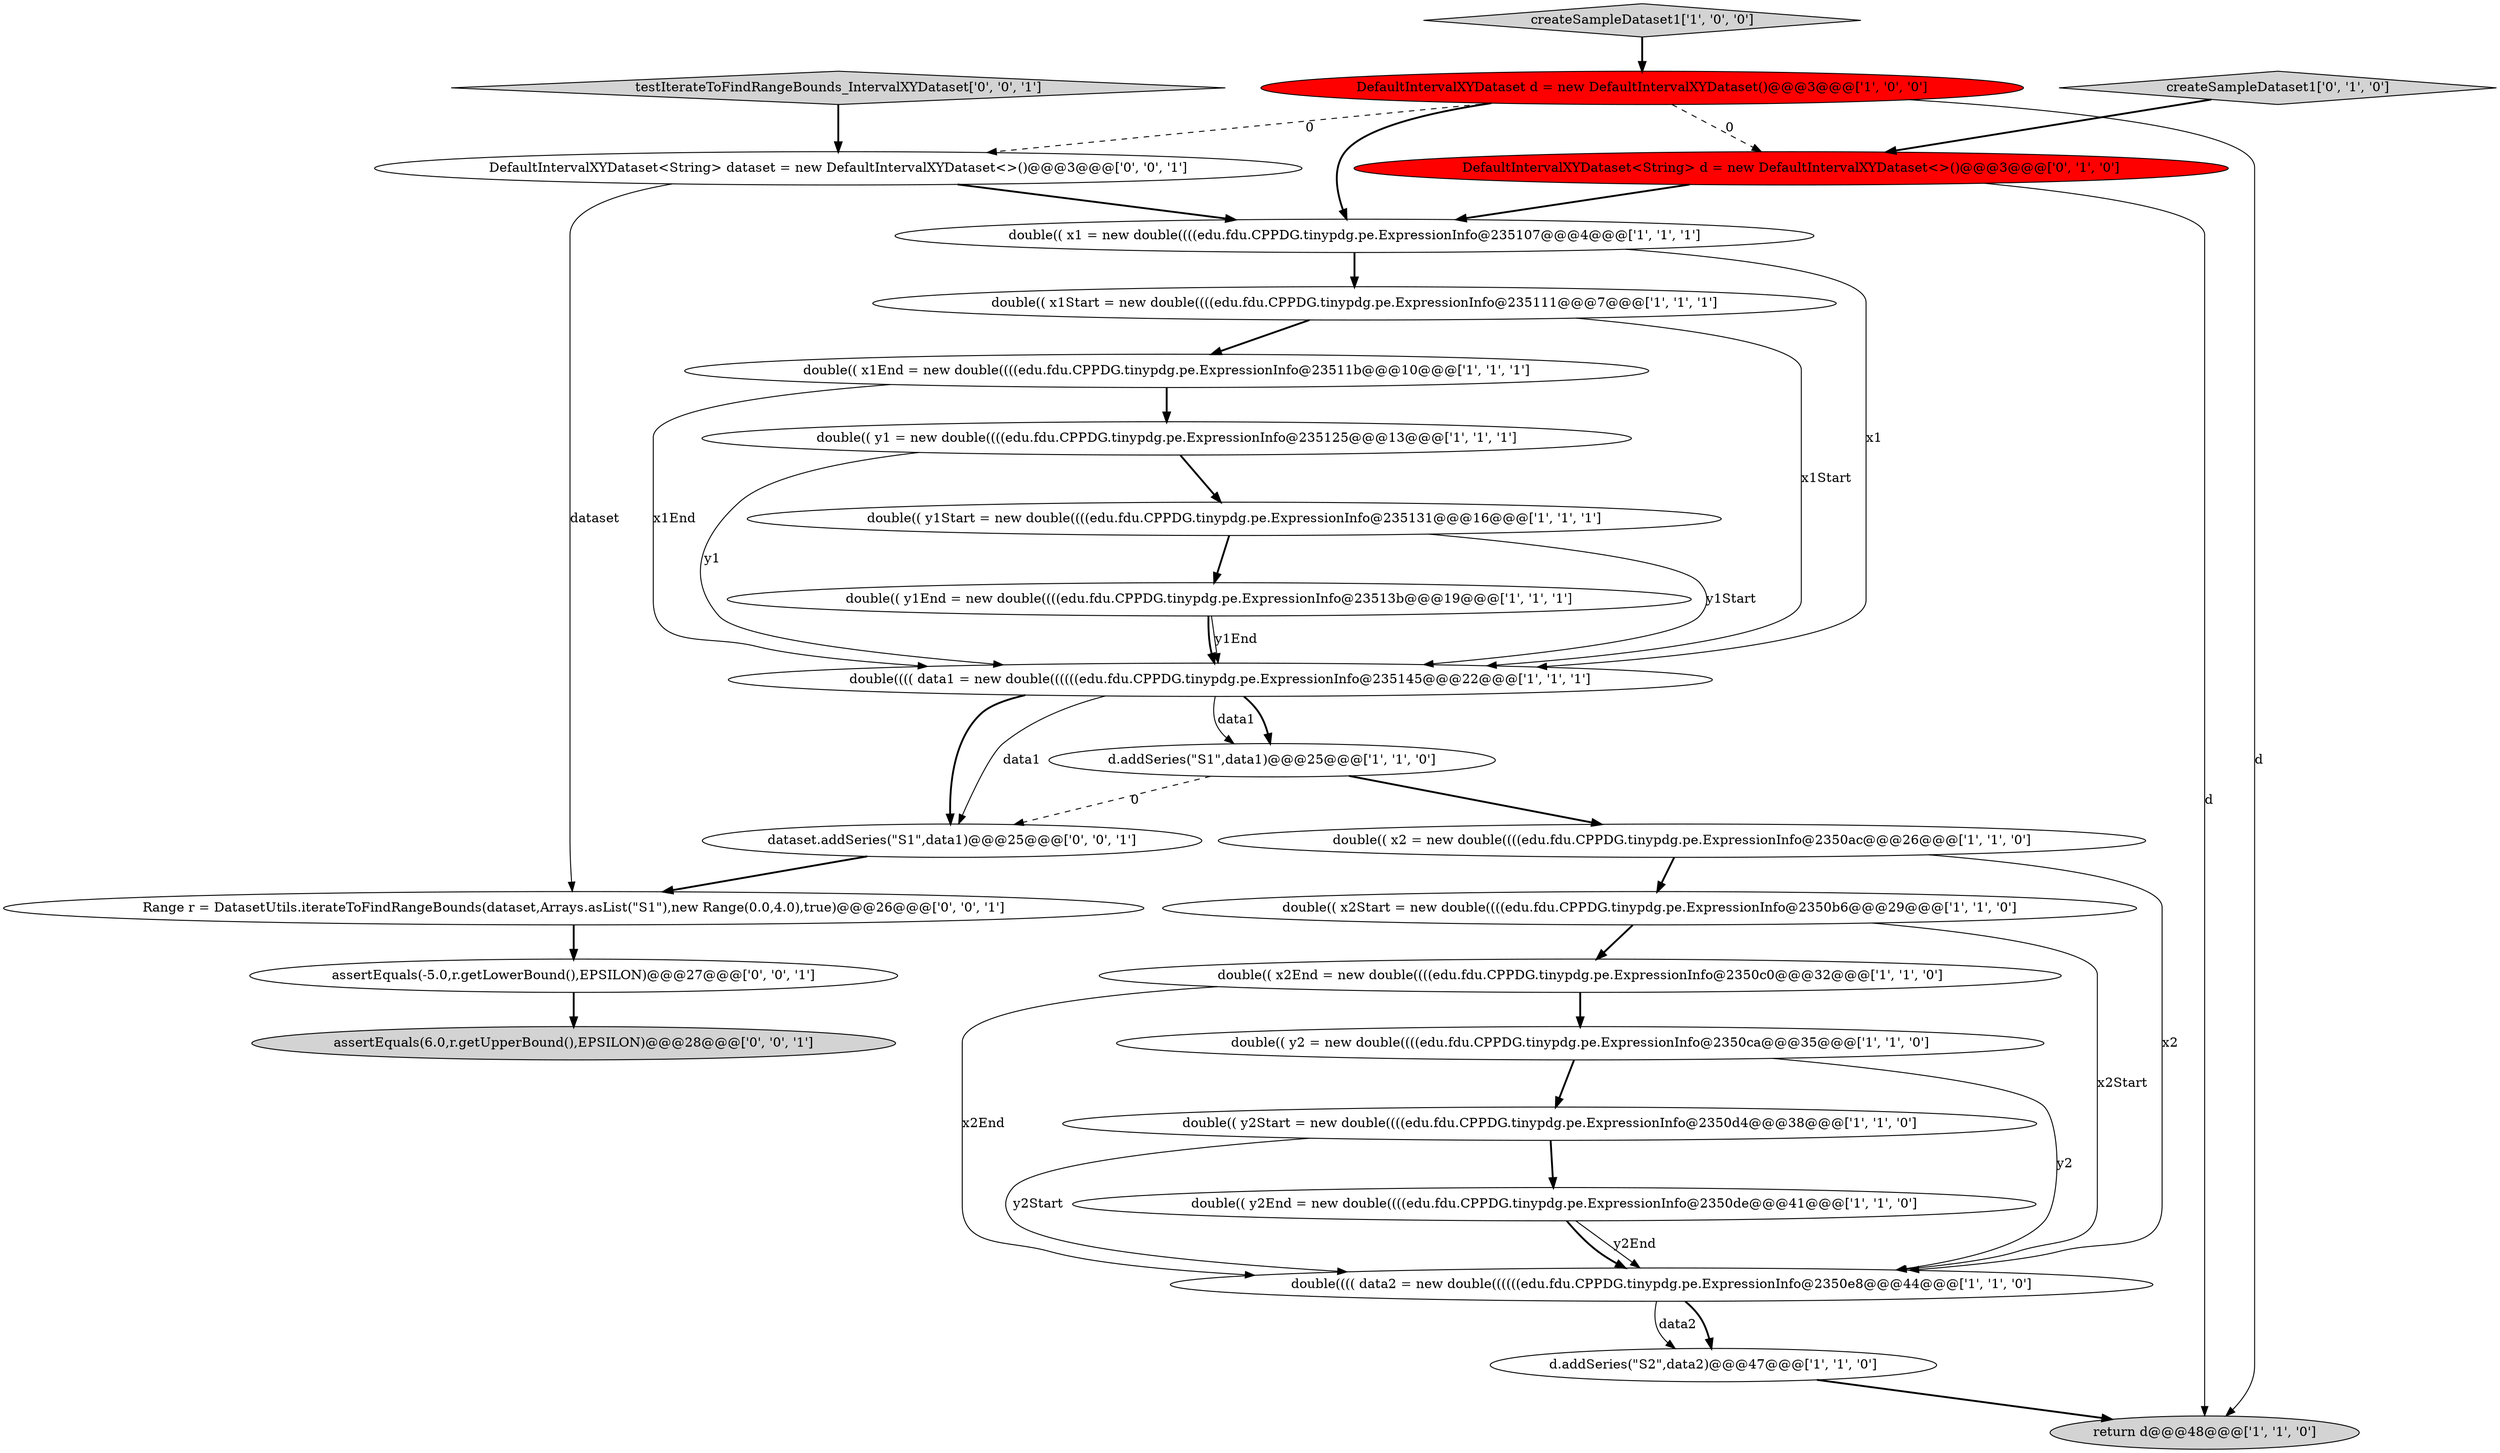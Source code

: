 digraph {
22 [style = filled, label = "testIterateToFindRangeBounds_IntervalXYDataset['0', '0', '1']", fillcolor = lightgray, shape = diamond image = "AAA0AAABBB3BBB"];
2 [style = filled, label = "double(( x2Start = new double((((edu.fdu.CPPDG.tinypdg.pe.ExpressionInfo@2350b6@@@29@@@['1', '1', '0']", fillcolor = white, shape = ellipse image = "AAA0AAABBB1BBB"];
20 [style = filled, label = "DefaultIntervalXYDataset<String> d = new DefaultIntervalXYDataset<>()@@@3@@@['0', '1', '0']", fillcolor = red, shape = ellipse image = "AAA1AAABBB2BBB"];
0 [style = filled, label = "double(((( data1 = new double((((((edu.fdu.CPPDG.tinypdg.pe.ExpressionInfo@235145@@@22@@@['1', '1', '1']", fillcolor = white, shape = ellipse image = "AAA0AAABBB1BBB"];
17 [style = filled, label = "d.addSeries(\"S2\",data2)@@@47@@@['1', '1', '0']", fillcolor = white, shape = ellipse image = "AAA0AAABBB1BBB"];
7 [style = filled, label = "double(( x2End = new double((((edu.fdu.CPPDG.tinypdg.pe.ExpressionInfo@2350c0@@@32@@@['1', '1', '0']", fillcolor = white, shape = ellipse image = "AAA0AAABBB1BBB"];
14 [style = filled, label = "double(( y2Start = new double((((edu.fdu.CPPDG.tinypdg.pe.ExpressionInfo@2350d4@@@38@@@['1', '1', '0']", fillcolor = white, shape = ellipse image = "AAA0AAABBB1BBB"];
19 [style = filled, label = "createSampleDataset1['0', '1', '0']", fillcolor = lightgray, shape = diamond image = "AAA0AAABBB2BBB"];
26 [style = filled, label = "assertEquals(6.0,r.getUpperBound(),EPSILON)@@@28@@@['0', '0', '1']", fillcolor = lightgray, shape = ellipse image = "AAA0AAABBB3BBB"];
4 [style = filled, label = "DefaultIntervalXYDataset d = new DefaultIntervalXYDataset()@@@3@@@['1', '0', '0']", fillcolor = red, shape = ellipse image = "AAA1AAABBB1BBB"];
9 [style = filled, label = "createSampleDataset1['1', '0', '0']", fillcolor = lightgray, shape = diamond image = "AAA0AAABBB1BBB"];
13 [style = filled, label = "double(( y1End = new double((((edu.fdu.CPPDG.tinypdg.pe.ExpressionInfo@23513b@@@19@@@['1', '1', '1']", fillcolor = white, shape = ellipse image = "AAA0AAABBB1BBB"];
10 [style = filled, label = "double(( y2End = new double((((edu.fdu.CPPDG.tinypdg.pe.ExpressionInfo@2350de@@@41@@@['1', '1', '0']", fillcolor = white, shape = ellipse image = "AAA0AAABBB1BBB"];
15 [style = filled, label = "d.addSeries(\"S1\",data1)@@@25@@@['1', '1', '0']", fillcolor = white, shape = ellipse image = "AAA0AAABBB1BBB"];
23 [style = filled, label = "Range r = DatasetUtils.iterateToFindRangeBounds(dataset,Arrays.asList(\"S1\"),new Range(0.0,4.0),true)@@@26@@@['0', '0', '1']", fillcolor = white, shape = ellipse image = "AAA0AAABBB3BBB"];
18 [style = filled, label = "double(( y1Start = new double((((edu.fdu.CPPDG.tinypdg.pe.ExpressionInfo@235131@@@16@@@['1', '1', '1']", fillcolor = white, shape = ellipse image = "AAA0AAABBB1BBB"];
3 [style = filled, label = "double(( y2 = new double((((edu.fdu.CPPDG.tinypdg.pe.ExpressionInfo@2350ca@@@35@@@['1', '1', '0']", fillcolor = white, shape = ellipse image = "AAA0AAABBB1BBB"];
6 [style = filled, label = "double(( x1End = new double((((edu.fdu.CPPDG.tinypdg.pe.ExpressionInfo@23511b@@@10@@@['1', '1', '1']", fillcolor = white, shape = ellipse image = "AAA0AAABBB1BBB"];
12 [style = filled, label = "double(( x1Start = new double((((edu.fdu.CPPDG.tinypdg.pe.ExpressionInfo@235111@@@7@@@['1', '1', '1']", fillcolor = white, shape = ellipse image = "AAA0AAABBB1BBB"];
21 [style = filled, label = "dataset.addSeries(\"S1\",data1)@@@25@@@['0', '0', '1']", fillcolor = white, shape = ellipse image = "AAA0AAABBB3BBB"];
8 [style = filled, label = "return d@@@48@@@['1', '1', '0']", fillcolor = lightgray, shape = ellipse image = "AAA0AAABBB1BBB"];
1 [style = filled, label = "double(( x1 = new double((((edu.fdu.CPPDG.tinypdg.pe.ExpressionInfo@235107@@@4@@@['1', '1', '1']", fillcolor = white, shape = ellipse image = "AAA0AAABBB1BBB"];
5 [style = filled, label = "double(( y1 = new double((((edu.fdu.CPPDG.tinypdg.pe.ExpressionInfo@235125@@@13@@@['1', '1', '1']", fillcolor = white, shape = ellipse image = "AAA0AAABBB1BBB"];
25 [style = filled, label = "assertEquals(-5.0,r.getLowerBound(),EPSILON)@@@27@@@['0', '0', '1']", fillcolor = white, shape = ellipse image = "AAA0AAABBB3BBB"];
16 [style = filled, label = "double(((( data2 = new double((((((edu.fdu.CPPDG.tinypdg.pe.ExpressionInfo@2350e8@@@44@@@['1', '1', '0']", fillcolor = white, shape = ellipse image = "AAA0AAABBB1BBB"];
24 [style = filled, label = "DefaultIntervalXYDataset<String> dataset = new DefaultIntervalXYDataset<>()@@@3@@@['0', '0', '1']", fillcolor = white, shape = ellipse image = "AAA0AAABBB3BBB"];
11 [style = filled, label = "double(( x2 = new double((((edu.fdu.CPPDG.tinypdg.pe.ExpressionInfo@2350ac@@@26@@@['1', '1', '0']", fillcolor = white, shape = ellipse image = "AAA0AAABBB1BBB"];
17->8 [style = bold, label=""];
4->8 [style = solid, label="d"];
23->25 [style = bold, label=""];
7->16 [style = solid, label="x2End"];
24->23 [style = solid, label="dataset"];
19->20 [style = bold, label=""];
9->4 [style = bold, label=""];
3->14 [style = bold, label=""];
14->10 [style = bold, label=""];
15->21 [style = dashed, label="0"];
20->8 [style = solid, label="d"];
5->18 [style = bold, label=""];
0->21 [style = bold, label=""];
16->17 [style = bold, label=""];
20->1 [style = bold, label=""];
0->21 [style = solid, label="data1"];
12->6 [style = bold, label=""];
11->2 [style = bold, label=""];
0->15 [style = bold, label=""];
7->3 [style = bold, label=""];
3->16 [style = solid, label="y2"];
6->5 [style = bold, label=""];
12->0 [style = solid, label="x1Start"];
5->0 [style = solid, label="y1"];
0->15 [style = solid, label="data1"];
2->16 [style = solid, label="x2Start"];
14->16 [style = solid, label="y2Start"];
10->16 [style = solid, label="y2End"];
16->17 [style = solid, label="data2"];
15->11 [style = bold, label=""];
10->16 [style = bold, label=""];
4->20 [style = dashed, label="0"];
11->16 [style = solid, label="x2"];
25->26 [style = bold, label=""];
18->13 [style = bold, label=""];
1->12 [style = bold, label=""];
13->0 [style = solid, label="y1End"];
4->1 [style = bold, label=""];
2->7 [style = bold, label=""];
24->1 [style = bold, label=""];
22->24 [style = bold, label=""];
1->0 [style = solid, label="x1"];
6->0 [style = solid, label="x1End"];
4->24 [style = dashed, label="0"];
18->0 [style = solid, label="y1Start"];
13->0 [style = bold, label=""];
21->23 [style = bold, label=""];
}
